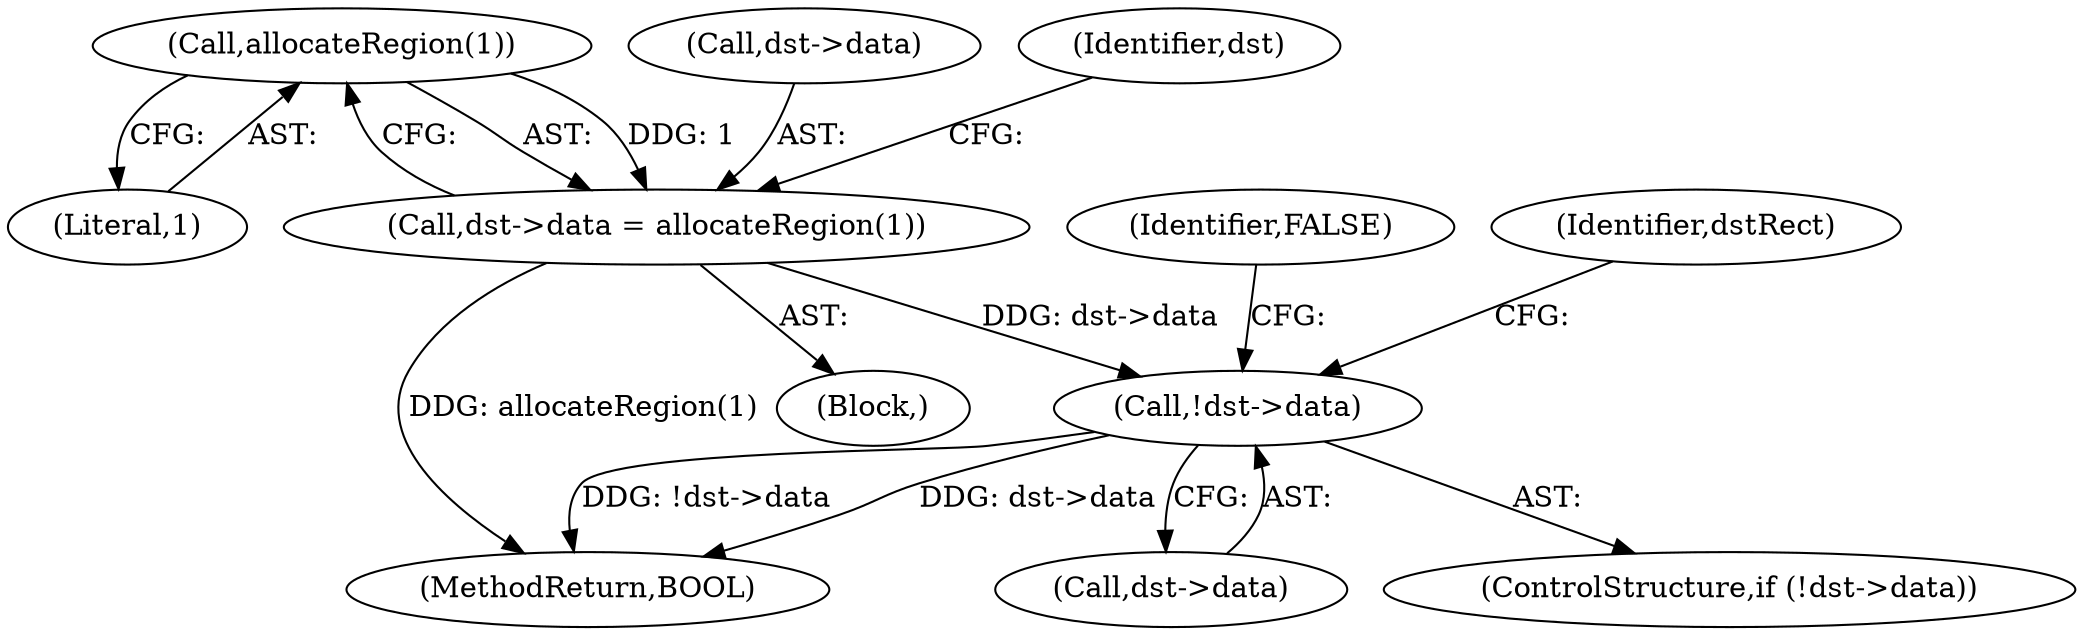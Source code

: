 digraph "0_FreeRDP_fc80ab45621bd966f70594c0b7393ec005a94007_2@API" {
"1000162" [label="(Call,allocateRegion(1))"];
"1000158" [label="(Call,dst->data = allocateRegion(1))"];
"1000165" [label="(Call,!dst->data)"];
"1000159" [label="(Call,dst->data)"];
"1000162" [label="(Call,allocateRegion(1))"];
"1000164" [label="(ControlStructure,if (!dst->data))"];
"1000170" [label="(Identifier,FALSE)"];
"1000172" [label="(Identifier,dstRect)"];
"1000158" [label="(Call,dst->data = allocateRegion(1))"];
"1000166" [label="(Call,dst->data)"];
"1000167" [label="(Identifier,dst)"];
"1000165" [label="(Call,!dst->data)"];
"1000163" [label="(Literal,1)"];
"1000151" [label="(Block,)"];
"1000653" [label="(MethodReturn,BOOL)"];
"1000162" -> "1000158"  [label="AST: "];
"1000162" -> "1000163"  [label="CFG: "];
"1000163" -> "1000162"  [label="AST: "];
"1000158" -> "1000162"  [label="CFG: "];
"1000162" -> "1000158"  [label="DDG: 1"];
"1000158" -> "1000151"  [label="AST: "];
"1000159" -> "1000158"  [label="AST: "];
"1000167" -> "1000158"  [label="CFG: "];
"1000158" -> "1000653"  [label="DDG: allocateRegion(1)"];
"1000158" -> "1000165"  [label="DDG: dst->data"];
"1000165" -> "1000164"  [label="AST: "];
"1000165" -> "1000166"  [label="CFG: "];
"1000166" -> "1000165"  [label="AST: "];
"1000170" -> "1000165"  [label="CFG: "];
"1000172" -> "1000165"  [label="CFG: "];
"1000165" -> "1000653"  [label="DDG: dst->data"];
"1000165" -> "1000653"  [label="DDG: !dst->data"];
}
